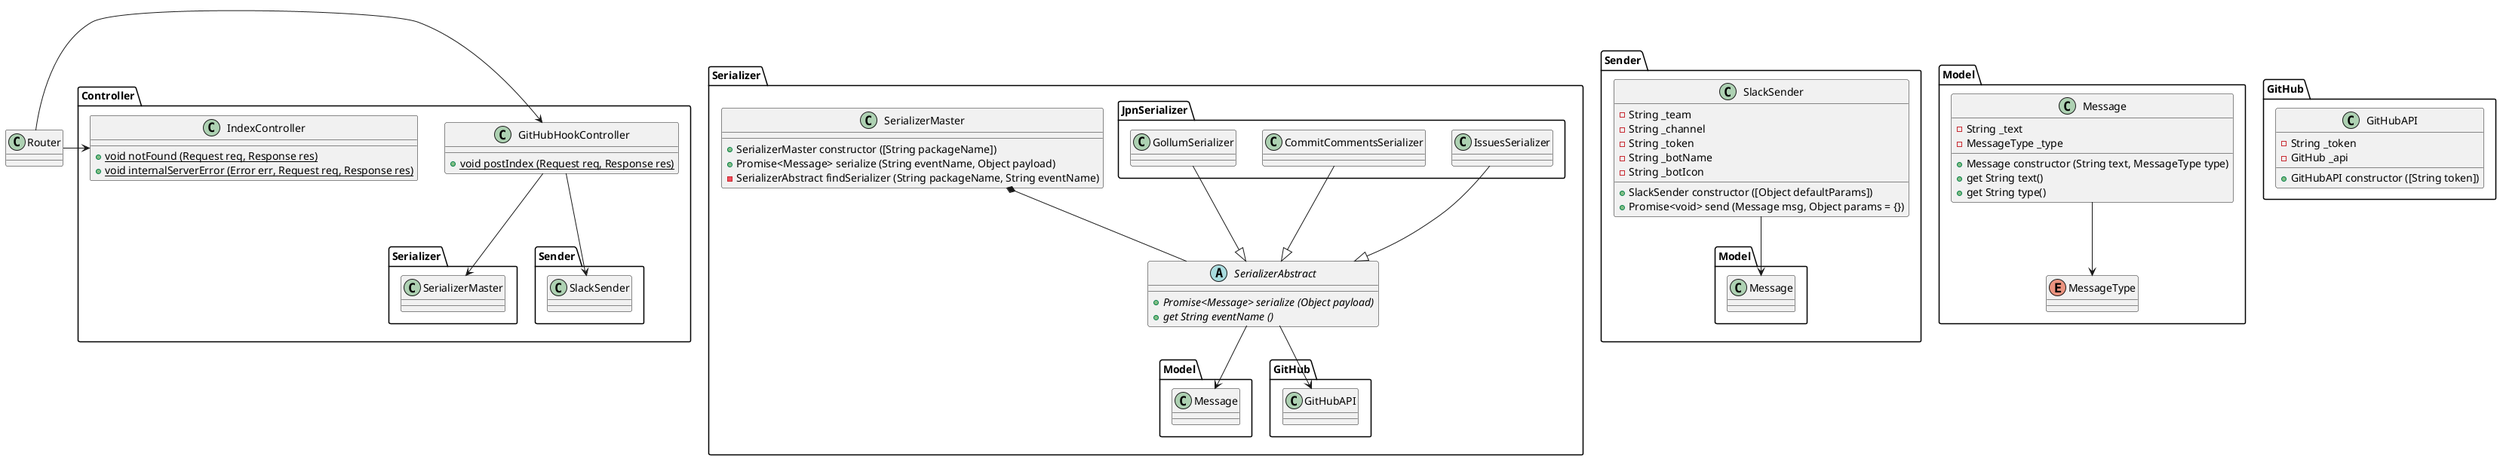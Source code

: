 @startuml
class Router

Router -> Controller.GitHubHookController
Router -> Controller.IndexController

namespace Controller {
    class GitHubHookController {
        + {static} void postIndex (Request req, Response res)
    }

    GitHubHookController --> Serializer.SerializerMaster
    GitHubHookController --> Sender.SlackSender

    class IndexController {
        + {static} void notFound (Request req, Response res)
        + {static} void internalServerError (Error err, Request req, Response res)
    }
}

namespace Serializer {
    class SerializerMaster {
        + SerializerMaster constructor ([String packageName])
        + Promise<Message> serialize (String eventName, Object payload)
        - SerializerAbstract findSerializer (String packageName, String eventName)
    }

    abstract class SerializerAbstract {
        + {abstract} Promise<Message> serialize (Object payload)
        + {abstract} get String eventName ()
    }
    
    SerializerMaster *-- SerializerAbstract
    SerializerAbstract --> Model.Message
    SerializerAbstract --> GitHub.GitHubAPI

    namespace JpnSerializer {
        class IssuesSerializer
        class CommitCommentsSerializer
        class GollumSerializer
        
        IssuesSerializer --|> Serializer.SerializerAbstract
        CommitCommentsSerializer --|> Serializer.SerializerAbstract
        GollumSerializer --|> Serializer.SerializerAbstract
    }
}

namespace Sender {
    class SlackSender {
        - String _team
        - String _channel
        - String _token
        - String _botName
        - String _botIcon
        + SlackSender constructor ([Object defaultParams])
        + Promise<void> send (Message msg, Object params = {})
    }

    SlackSender --> Model.Message
}

namespace Model {
    class Message {
        - String _text
        - MessageType _type
        + Message constructor (String text, MessageType type)
        + get String text()
        + get String type()
    }

    enum MessageType

    Message --> MessageType
}

namespace GitHub {
    class GitHubAPI {
        - String _token
        - GitHub _api
        + GitHubAPI constructor ([String token])
    }
}

@enduml
